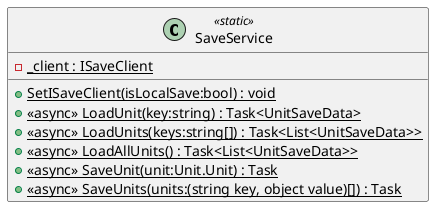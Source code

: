 @startuml
class SaveService <<static>> {
    - {static} _client : ISaveClient
    + {static} SetISaveClient(isLocalSave:bool) : void
    + {static} <<async>> LoadUnit(key:string) : Task<UnitSaveData>
    + {static} <<async>> LoadUnits(keys:string[]) : Task<List<UnitSaveData>>
    + {static} <<async>> LoadAllUnits() : Task<List<UnitSaveData>>
    + {static} <<async>> SaveUnit(unit:Unit.Unit) : Task
    + {static} <<async>> SaveUnits(units:(string key, object value)[]) : Task
}
@enduml
